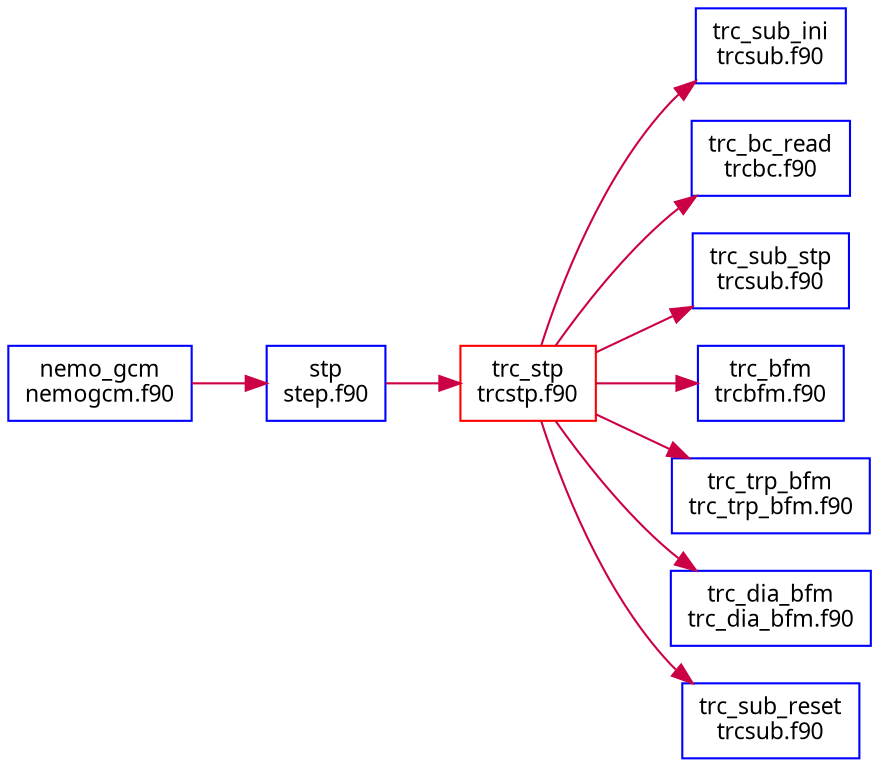 digraph "" {
  graph [fontname="ArialMT", rankdir="LR", fontsize="11", bgcolor="white", label=""];
  node [fontname="ArialMT", fillcolor="white", fontsize="11", style="filled", shape="box", label="", color="blue"];
  edge [fontname="ArialMT", fontsize="11", label="", color="#CC0044"];
  graph [bgcolor="white"];
  __N1 [label="trc_stp
trcstp.f90", color="red"];
  __N3 [label="trc_sub_ini
trcsub.f90"];
  __N4 [label="trc_bc_read
trcbc.f90"];
  __N5 [label="trc_sub_stp
trcsub.f90"];
  __N7 [label="trc_bfm
trcbfm.f90"];
  __N8 [label="trc_trp_bfm
trc_trp_bfm.f90"];
  __N9 [label="trc_dia_bfm
trc_dia_bfm.f90"];
  __N10 [label="trc_sub_reset
trcsub.f90"];
  __N12 [label="stp
step.f90"];
  __N13 [label="nemo_gcm
nemogcm.f90"];
  __N1 -> __N3;
  __N1 -> __N4;
  __N1 -> __N5;
  __N1 -> __N7;
  __N1 -> __N8;
  __N1 -> __N9;
  __N1 -> __N10;
  __N13 -> __N12;
  __N12 -> __N1;
}
